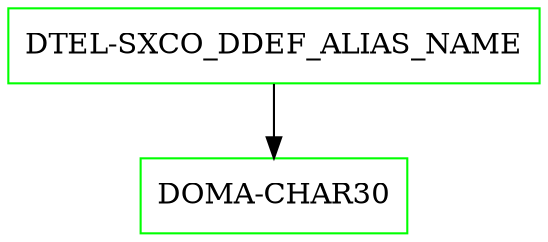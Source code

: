 digraph G {
  "DTEL-SXCO_DDEF_ALIAS_NAME" [shape=box,color=green];
  "DOMA-CHAR30" [shape=box,color=green,URL="./DOMA_CHAR30.html"];
  "DTEL-SXCO_DDEF_ALIAS_NAME" -> "DOMA-CHAR30";
}
